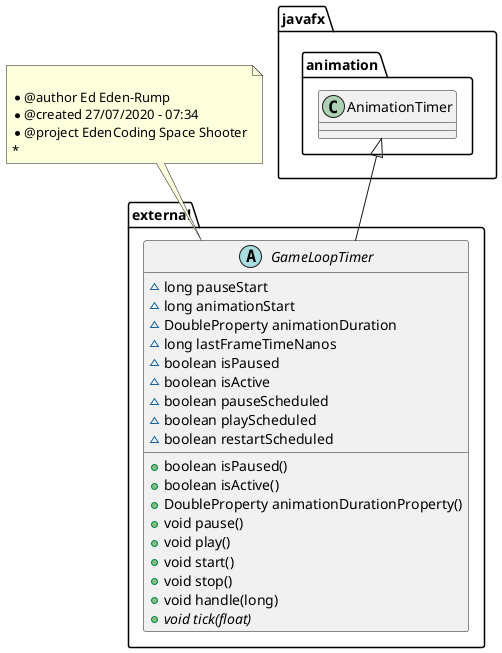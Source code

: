 @startuml
abstract class external.GameLoopTimer {
~ long pauseStart
~ long animationStart
~ DoubleProperty animationDuration
~ long lastFrameTimeNanos
~ boolean isPaused
~ boolean isActive
~ boolean pauseScheduled
~ boolean playScheduled
~ boolean restartScheduled
+ boolean isPaused()
+ boolean isActive()
+ DoubleProperty animationDurationProperty()
+ void pause()
+ void play()
+ void start()
+ void stop()
+ void handle(long)
+ {abstract}void tick(float)
}
note top of external.GameLoopTimer

 * @author Ed Eden-Rump
 * @created 27/07/2020 - 07:34
 * @project EdenCoding Space Shooter
 *
end note





javafx.animation.AnimationTimer <|-- external.GameLoopTimer
@enduml